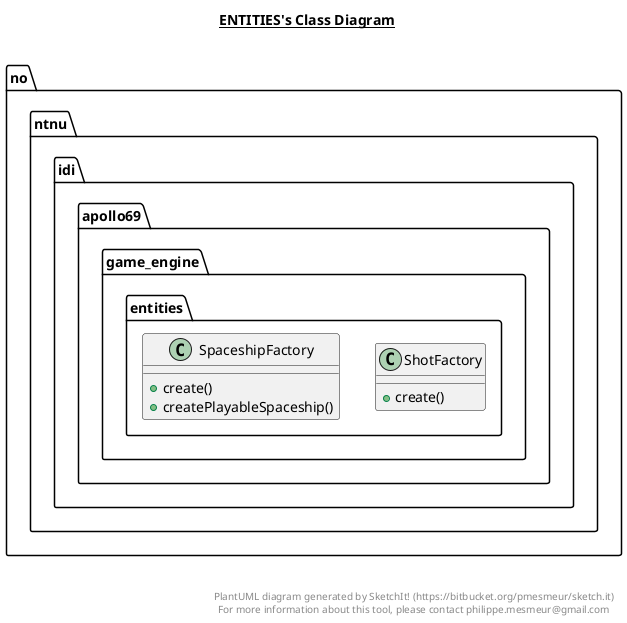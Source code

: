 @startuml

title __ENTITIES's Class Diagram__\n

  namespace no.ntnu.idi.apollo69 {
    namespace game_engine {
      namespace entities {
        class no.ntnu.idi.apollo69.game_engine.entities.ShotFactory {
            + create()
        }
      }
    }
  }
  

  namespace no.ntnu.idi.apollo69 {
    namespace game_engine {
      namespace entities {
        class no.ntnu.idi.apollo69.game_engine.entities.SpaceshipFactory {
            + create()
            + createPlayableSpaceship()
        }
      }
    }
  }
  



right footer


PlantUML diagram generated by SketchIt! (https://bitbucket.org/pmesmeur/sketch.it)
For more information about this tool, please contact philippe.mesmeur@gmail.com
endfooter

@enduml
